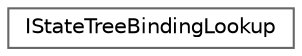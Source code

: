 digraph "Graphical Class Hierarchy"
{
 // INTERACTIVE_SVG=YES
 // LATEX_PDF_SIZE
  bgcolor="transparent";
  edge [fontname=Helvetica,fontsize=10,labelfontname=Helvetica,labelfontsize=10];
  node [fontname=Helvetica,fontsize=10,shape=box,height=0.2,width=0.4];
  rankdir="LR";
  Node0 [id="Node000000",label="IStateTreeBindingLookup",height=0.2,width=0.4,color="grey40", fillcolor="white", style="filled",URL="$d3/d79/structIStateTreeBindingLookup.html",tooltip="Helper interface to reason about bound properties."];
}
